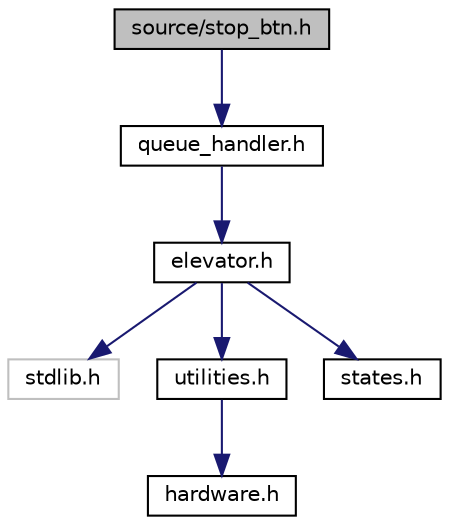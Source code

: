 digraph "source/stop_btn.h"
{
 // LATEX_PDF_SIZE
  edge [fontname="Helvetica",fontsize="10",labelfontname="Helvetica",labelfontsize="10"];
  node [fontname="Helvetica",fontsize="10",shape=record];
  Node1 [label="source/stop_btn.h",height=0.2,width=0.4,color="black", fillcolor="grey75", style="filled", fontcolor="black",tooltip="Library for stop button operations."];
  Node1 -> Node2 [color="midnightblue",fontsize="10",style="solid",fontname="Helvetica"];
  Node2 [label="queue_handler.h",height=0.2,width=0.4,color="black", fillcolor="white", style="filled",URL="$queue__handler_8h.html",tooltip="Library for doing operations with a queue matrix defined in an Elevator struct."];
  Node2 -> Node3 [color="midnightblue",fontsize="10",style="solid",fontname="Helvetica"];
  Node3 [label="elevator.h",height=0.2,width=0.4,color="black", fillcolor="white", style="filled",URL="$elevator_8h.html",tooltip="Library for an Elevator struct, and for operations on an Elevator struct."];
  Node3 -> Node4 [color="midnightblue",fontsize="10",style="solid",fontname="Helvetica"];
  Node4 [label="stdlib.h",height=0.2,width=0.4,color="grey75", fillcolor="white", style="filled",tooltip=" "];
  Node3 -> Node5 [color="midnightblue",fontsize="10",style="solid",fontname="Helvetica"];
  Node5 [label="utilities.h",height=0.2,width=0.4,color="black", fillcolor="white", style="filled",URL="$utilities_8h.html",tooltip="Useful functions."];
  Node5 -> Node6 [color="midnightblue",fontsize="10",style="solid",fontname="Helvetica"];
  Node6 [label="hardware.h",height=0.2,width=0.4,color="black", fillcolor="white", style="filled",URL="$hardware_8h.html",tooltip="Driver for the elevator hardware."];
  Node3 -> Node7 [color="midnightblue",fontsize="10",style="solid",fontname="Helvetica"];
  Node7 [label="states.h",height=0.2,width=0.4,color="black", fillcolor="white", style="filled",URL="$states_8h.html",tooltip="Enum containing the states of the elevator."];
}
